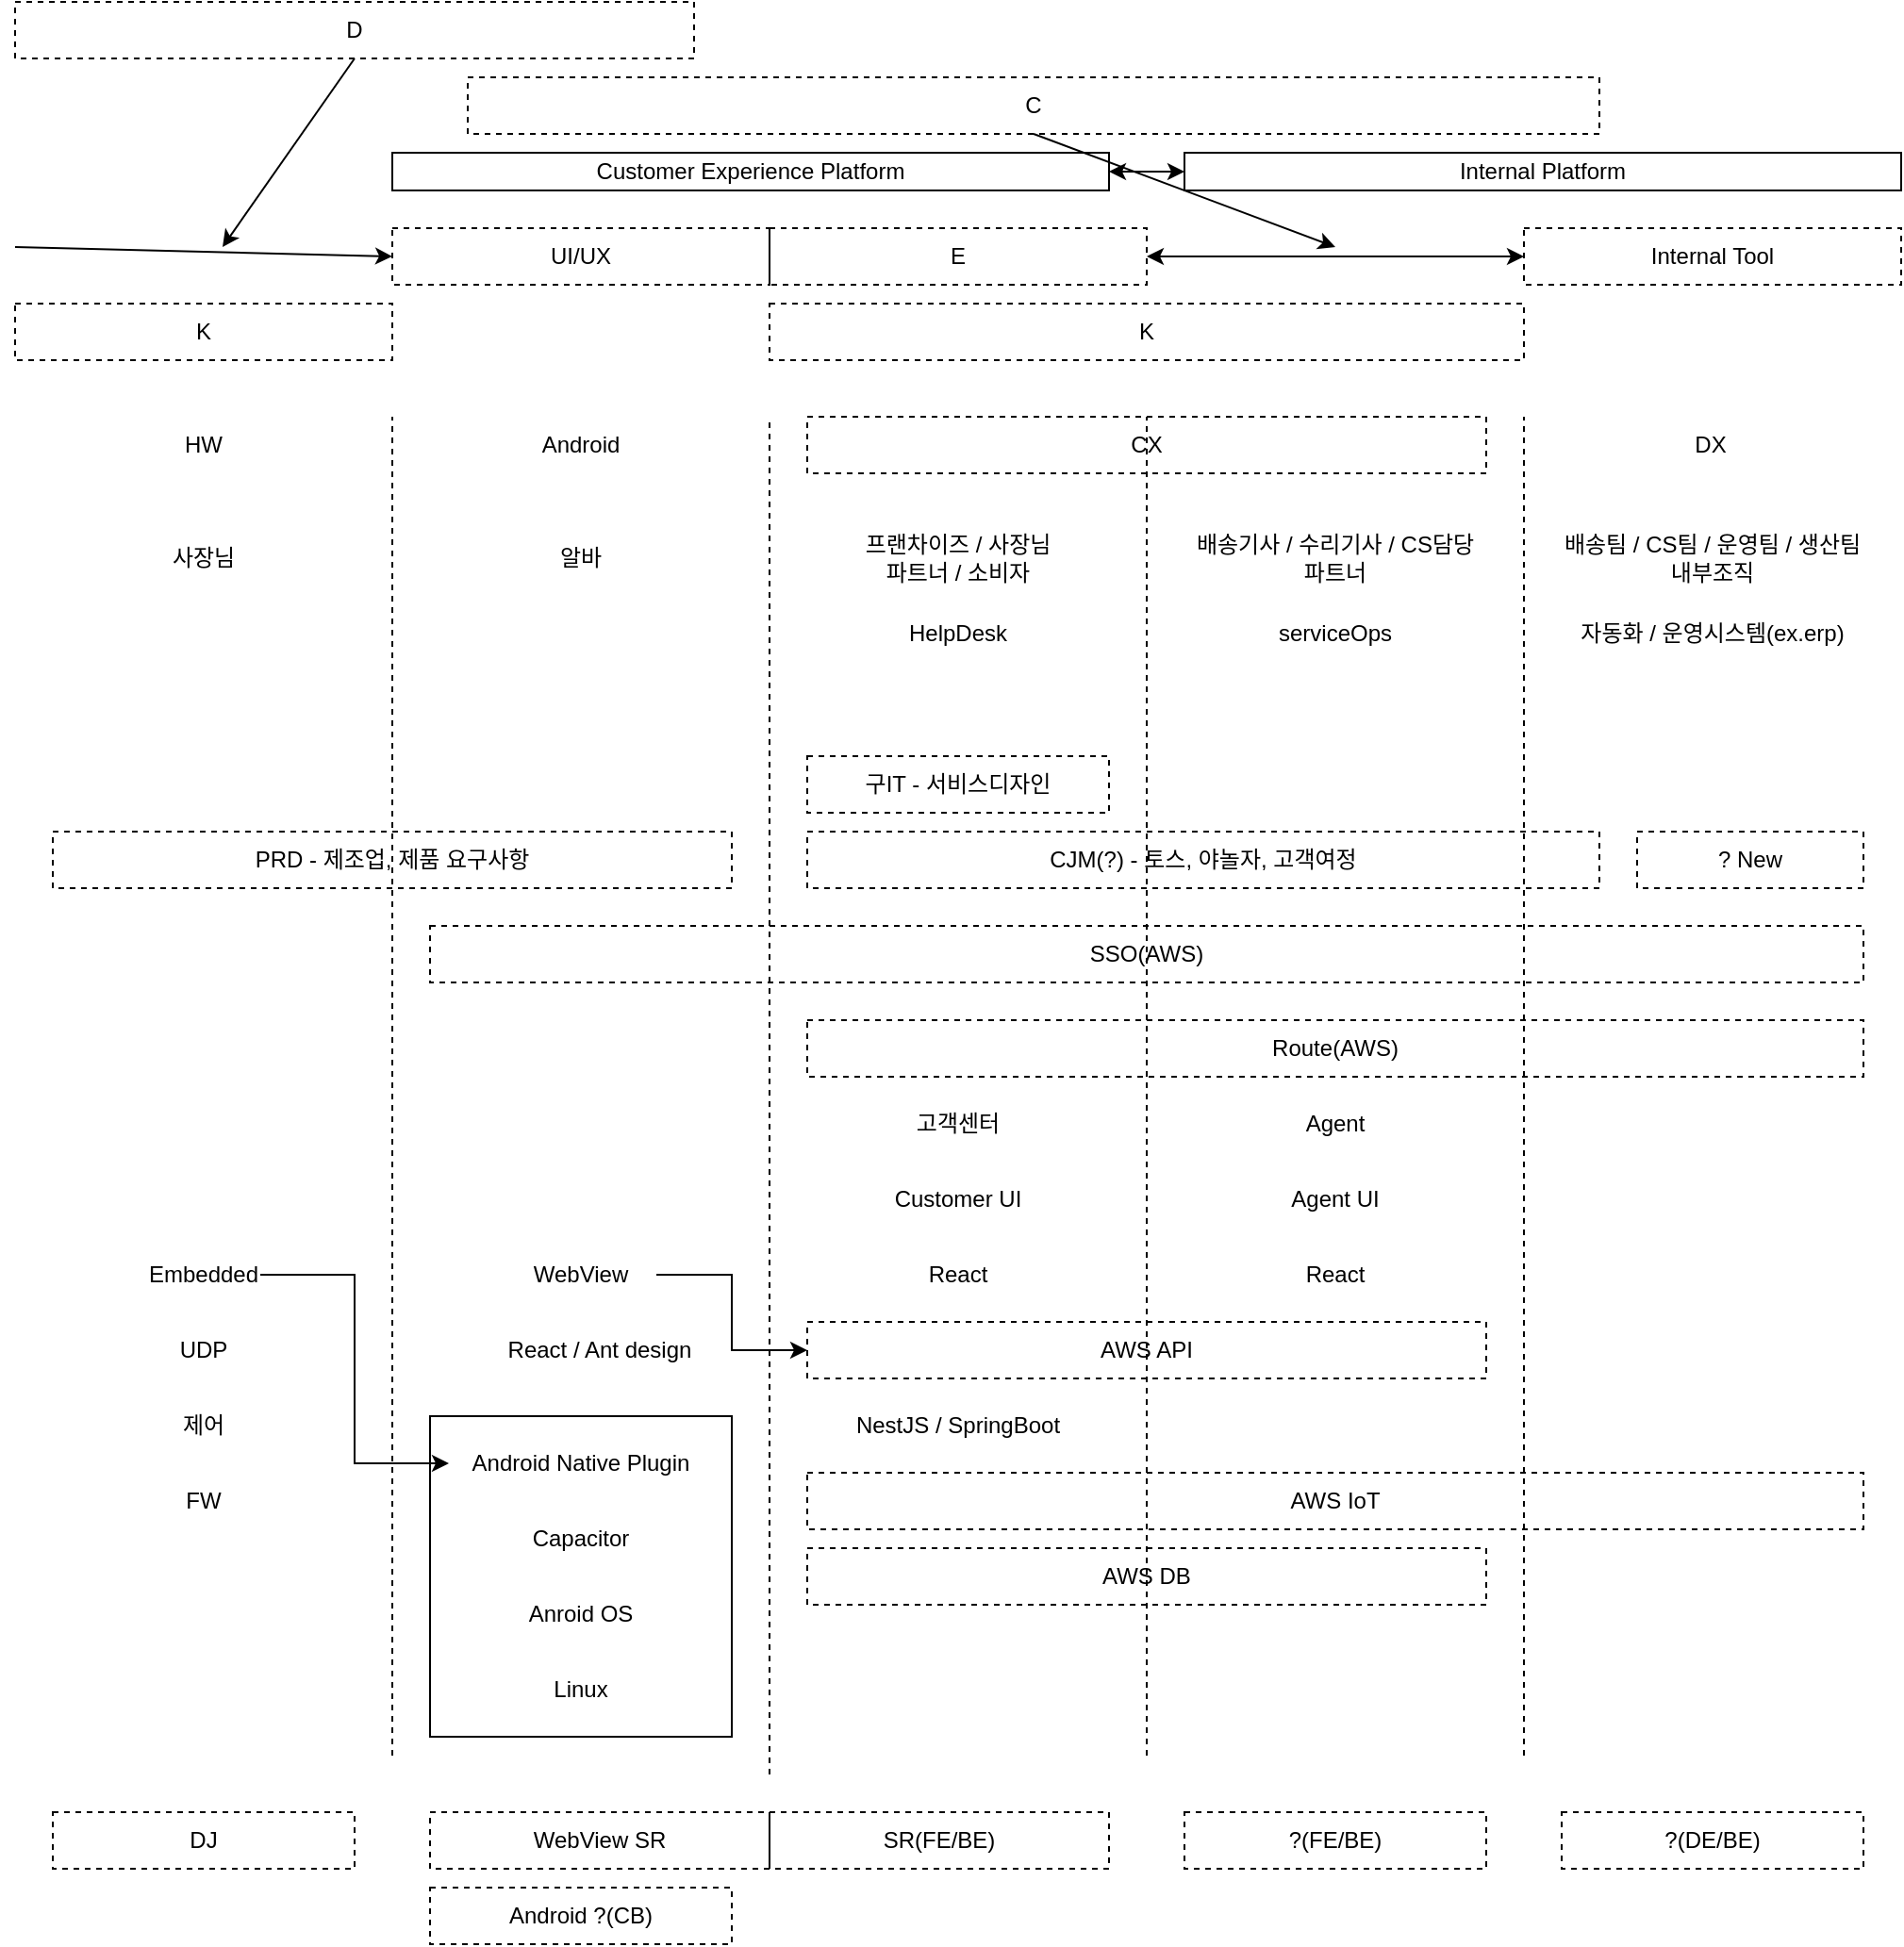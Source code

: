 <mxfile version="26.2.13">
  <diagram name="페이지-1" id="WZE22z7zHuHI3l7_kMlm">
    <mxGraphModel dx="1825" dy="1808" grid="1" gridSize="10" guides="1" tooltips="1" connect="1" arrows="1" fold="1" page="1" pageScale="1" pageWidth="827" pageHeight="1169" math="0" shadow="0">
      <root>
        <mxCell id="0" />
        <mxCell id="1" parent="0" />
        <mxCell id="M86IooEqDLAafIwks_xU-67" value="" style="rounded=0;whiteSpace=wrap;html=1;" parent="1" vertex="1">
          <mxGeometry x="220" y="720" width="160" height="170" as="geometry" />
        </mxCell>
        <mxCell id="M86IooEqDLAafIwks_xU-2" value="" style="endArrow=none;html=1;rounded=0;dashed=1;" parent="1" edge="1">
          <mxGeometry width="50" height="50" relative="1" as="geometry">
            <mxPoint x="200" y="900" as="sourcePoint" />
            <mxPoint x="200" y="190" as="targetPoint" />
          </mxGeometry>
        </mxCell>
        <mxCell id="M86IooEqDLAafIwks_xU-3" value="" style="endArrow=none;html=1;rounded=0;dashed=1;" parent="1" edge="1">
          <mxGeometry width="50" height="50" relative="1" as="geometry">
            <mxPoint x="400" y="910" as="sourcePoint" />
            <mxPoint x="400" y="190" as="targetPoint" />
          </mxGeometry>
        </mxCell>
        <mxCell id="M86IooEqDLAafIwks_xU-4" value="" style="endArrow=none;html=1;rounded=0;dashed=1;" parent="1" edge="1">
          <mxGeometry width="50" height="50" relative="1" as="geometry">
            <mxPoint x="600" y="900" as="sourcePoint" />
            <mxPoint x="600" y="190" as="targetPoint" />
          </mxGeometry>
        </mxCell>
        <mxCell id="M86IooEqDLAafIwks_xU-41" style="edgeStyle=orthogonalEdgeStyle;rounded=0;orthogonalLoop=1;jettySize=auto;html=1;exitX=1;exitY=0.5;exitDx=0;exitDy=0;entryX=0;entryY=0.5;entryDx=0;entryDy=0;" parent="1" source="M86IooEqDLAafIwks_xU-6" target="M86IooEqDLAafIwks_xU-16" edge="1">
          <mxGeometry relative="1" as="geometry" />
        </mxCell>
        <mxCell id="M86IooEqDLAafIwks_xU-6" value="Embedded" style="text;html=1;align=center;verticalAlign=middle;whiteSpace=wrap;rounded=0;" parent="1" vertex="1">
          <mxGeometry x="70" y="630" width="60" height="30" as="geometry" />
        </mxCell>
        <mxCell id="M86IooEqDLAafIwks_xU-8" value="고객센터" style="text;html=1;align=center;verticalAlign=middle;whiteSpace=wrap;rounded=0;" parent="1" vertex="1">
          <mxGeometry x="470" y="550" width="60" height="30" as="geometry" />
        </mxCell>
        <mxCell id="M86IooEqDLAafIwks_xU-9" value="Agent" style="text;html=1;align=center;verticalAlign=middle;whiteSpace=wrap;rounded=0;" parent="1" vertex="1">
          <mxGeometry x="670" y="550" width="60" height="30" as="geometry" />
        </mxCell>
        <mxCell id="M86IooEqDLAafIwks_xU-10" value="Customer UI" style="text;html=1;align=center;verticalAlign=middle;whiteSpace=wrap;rounded=0;" parent="1" vertex="1">
          <mxGeometry x="430" y="590" width="140" height="30" as="geometry" />
        </mxCell>
        <mxCell id="M86IooEqDLAafIwks_xU-11" value="Agent UI" style="text;html=1;align=center;verticalAlign=middle;whiteSpace=wrap;rounded=0;" parent="1" vertex="1">
          <mxGeometry x="630" y="590" width="140" height="30" as="geometry" />
        </mxCell>
        <mxCell id="M86IooEqDLAafIwks_xU-12" value="WebView" style="text;html=1;align=center;verticalAlign=middle;whiteSpace=wrap;rounded=0;" parent="1" vertex="1">
          <mxGeometry x="260" y="630" width="80" height="30" as="geometry" />
        </mxCell>
        <mxCell id="M86IooEqDLAafIwks_xU-42" style="edgeStyle=orthogonalEdgeStyle;rounded=0;orthogonalLoop=1;jettySize=auto;html=1;exitX=1;exitY=0.5;exitDx=0;exitDy=0;entryX=0;entryY=0.5;entryDx=0;entryDy=0;" parent="1" source="M86IooEqDLAafIwks_xU-12" target="M86IooEqDLAafIwks_xU-20" edge="1">
          <mxGeometry relative="1" as="geometry">
            <mxPoint x="370" y="645" as="sourcePoint" />
          </mxGeometry>
        </mxCell>
        <mxCell id="M86IooEqDLAafIwks_xU-13" value="React / Ant design" style="text;html=1;align=center;verticalAlign=middle;whiteSpace=wrap;rounded=0;" parent="1" vertex="1">
          <mxGeometry x="240" y="670" width="140" height="30" as="geometry" />
        </mxCell>
        <mxCell id="M86IooEqDLAafIwks_xU-14" value="React" style="text;html=1;align=center;verticalAlign=middle;whiteSpace=wrap;rounded=0;" parent="1" vertex="1">
          <mxGeometry x="430" y="630" width="140" height="30" as="geometry" />
        </mxCell>
        <mxCell id="M86IooEqDLAafIwks_xU-15" value="React" style="text;html=1;align=center;verticalAlign=middle;whiteSpace=wrap;rounded=0;" parent="1" vertex="1">
          <mxGeometry x="630" y="630" width="140" height="30" as="geometry" />
        </mxCell>
        <mxCell id="M86IooEqDLAafIwks_xU-16" value="Android Native Plugin" style="text;html=1;align=center;verticalAlign=middle;whiteSpace=wrap;rounded=0;" parent="1" vertex="1">
          <mxGeometry x="230" y="730" width="140" height="30" as="geometry" />
        </mxCell>
        <mxCell id="M86IooEqDLAafIwks_xU-17" value="Capacitor" style="text;html=1;align=center;verticalAlign=middle;whiteSpace=wrap;rounded=0;" parent="1" vertex="1">
          <mxGeometry x="230" y="770" width="140" height="30" as="geometry" />
        </mxCell>
        <mxCell id="M86IooEqDLAafIwks_xU-18" value="Anroid OS" style="text;html=1;align=center;verticalAlign=middle;whiteSpace=wrap;rounded=0;" parent="1" vertex="1">
          <mxGeometry x="230" y="810" width="140" height="30" as="geometry" />
        </mxCell>
        <mxCell id="M86IooEqDLAafIwks_xU-19" value="Linux" style="text;html=1;align=center;verticalAlign=middle;whiteSpace=wrap;rounded=0;" parent="1" vertex="1">
          <mxGeometry x="230" y="850" width="140" height="30" as="geometry" />
        </mxCell>
        <mxCell id="M86IooEqDLAafIwks_xU-20" value="AWS API" style="text;html=1;align=center;verticalAlign=middle;whiteSpace=wrap;rounded=0;strokeColor=default;dashed=1;" parent="1" vertex="1">
          <mxGeometry x="420" y="670" width="360" height="30" as="geometry" />
        </mxCell>
        <mxCell id="M86IooEqDLAafIwks_xU-21" value="NestJS / SpringBoot" style="text;html=1;align=center;verticalAlign=middle;whiteSpace=wrap;rounded=0;" parent="1" vertex="1">
          <mxGeometry x="400" y="710" width="200" height="30" as="geometry" />
        </mxCell>
        <mxCell id="M86IooEqDLAafIwks_xU-23" value="AWS IoT" style="text;html=1;align=center;verticalAlign=middle;whiteSpace=wrap;rounded=0;strokeColor=default;dashed=1;" parent="1" vertex="1">
          <mxGeometry x="420" y="750" width="560" height="30" as="geometry" />
        </mxCell>
        <mxCell id="M86IooEqDLAafIwks_xU-24" value="AWS DB" style="text;html=1;align=center;verticalAlign=middle;whiteSpace=wrap;rounded=0;strokeColor=default;dashed=1;" parent="1" vertex="1">
          <mxGeometry x="420" y="790" width="360" height="30" as="geometry" />
        </mxCell>
        <mxCell id="M86IooEqDLAafIwks_xU-27" value="" style="endArrow=none;html=1;rounded=0;dashed=1;" parent="1" edge="1">
          <mxGeometry width="50" height="50" relative="1" as="geometry">
            <mxPoint x="800" y="900" as="sourcePoint" />
            <mxPoint x="800" y="190" as="targetPoint" />
          </mxGeometry>
        </mxCell>
        <mxCell id="M86IooEqDLAafIwks_xU-28" value="PRD - 제조업, 제품 요구사항" style="text;html=1;align=center;verticalAlign=middle;whiteSpace=wrap;rounded=0;dashed=1;strokeColor=default;" parent="1" vertex="1">
          <mxGeometry x="20" y="410" width="360" height="30" as="geometry" />
        </mxCell>
        <mxCell id="M86IooEqDLAafIwks_xU-30" value="CJM(?) - 토스, 야놀자, 고객여정" style="text;html=1;align=center;verticalAlign=middle;whiteSpace=wrap;rounded=0;dashed=1;strokeColor=default;" parent="1" vertex="1">
          <mxGeometry x="420" y="410" width="420" height="30" as="geometry" />
        </mxCell>
        <mxCell id="M86IooEqDLAafIwks_xU-32" value="? New" style="text;html=1;align=center;verticalAlign=middle;whiteSpace=wrap;rounded=0;dashed=1;strokeColor=default;" parent="1" vertex="1">
          <mxGeometry x="860" y="410" width="120" height="30" as="geometry" />
        </mxCell>
        <mxCell id="M86IooEqDLAafIwks_xU-33" value="CX" style="text;html=1;align=center;verticalAlign=middle;whiteSpace=wrap;rounded=0;strokeColor=default;dashed=1;" parent="1" vertex="1">
          <mxGeometry x="420" y="190" width="360" height="30" as="geometry" />
        </mxCell>
        <mxCell id="M86IooEqDLAafIwks_xU-35" value="DX" style="text;html=1;align=center;verticalAlign=middle;whiteSpace=wrap;rounded=0;" parent="1" vertex="1">
          <mxGeometry x="868.5" y="190" width="60" height="30" as="geometry" />
        </mxCell>
        <mxCell id="M86IooEqDLAafIwks_xU-36" value="Android" style="text;html=1;align=center;verticalAlign=middle;whiteSpace=wrap;rounded=0;" parent="1" vertex="1">
          <mxGeometry x="270" y="190" width="60" height="30" as="geometry" />
        </mxCell>
        <mxCell id="M86IooEqDLAafIwks_xU-37" value="HW" style="text;html=1;align=center;verticalAlign=middle;whiteSpace=wrap;rounded=0;" parent="1" vertex="1">
          <mxGeometry x="70" y="190" width="60" height="30" as="geometry" />
        </mxCell>
        <mxCell id="M86IooEqDLAafIwks_xU-38" value="UDP" style="text;html=1;align=center;verticalAlign=middle;whiteSpace=wrap;rounded=0;" parent="1" vertex="1">
          <mxGeometry x="70" y="670" width="60" height="30" as="geometry" />
        </mxCell>
        <mxCell id="M86IooEqDLAafIwks_xU-39" value="제어" style="text;html=1;align=center;verticalAlign=middle;whiteSpace=wrap;rounded=0;" parent="1" vertex="1">
          <mxGeometry x="70" y="710" width="60" height="30" as="geometry" />
        </mxCell>
        <mxCell id="M86IooEqDLAafIwks_xU-40" value="FW" style="text;html=1;align=center;verticalAlign=middle;whiteSpace=wrap;rounded=0;" parent="1" vertex="1">
          <mxGeometry x="70" y="750" width="60" height="30" as="geometry" />
        </mxCell>
        <mxCell id="M86IooEqDLAafIwks_xU-44" value="SSO(AWS)" style="text;html=1;align=center;verticalAlign=middle;whiteSpace=wrap;rounded=0;strokeColor=default;dashed=1;" parent="1" vertex="1">
          <mxGeometry x="220" y="460" width="760" height="30" as="geometry" />
        </mxCell>
        <mxCell id="M86IooEqDLAafIwks_xU-45" value="Route(AWS)" style="text;html=1;align=center;verticalAlign=middle;whiteSpace=wrap;rounded=0;strokeColor=default;dashed=1;" parent="1" vertex="1">
          <mxGeometry x="420" y="510" width="560" height="30" as="geometry" />
        </mxCell>
        <mxCell id="M86IooEqDLAafIwks_xU-46" value="자동화 / 운영시스템(ex.erp)" style="text;html=1;align=center;verticalAlign=middle;whiteSpace=wrap;rounded=0;" parent="1" vertex="1">
          <mxGeometry x="800" y="290" width="200" height="30" as="geometry" />
        </mxCell>
        <mxCell id="M86IooEqDLAafIwks_xU-48" value="serviceOps" style="text;html=1;align=center;verticalAlign=middle;whiteSpace=wrap;rounded=0;" parent="1" vertex="1">
          <mxGeometry x="670" y="290" width="60" height="30" as="geometry" />
        </mxCell>
        <mxCell id="M86IooEqDLAafIwks_xU-50" value="D" style="text;html=1;align=center;verticalAlign=middle;whiteSpace=wrap;rounded=0;dashed=1;strokeColor=default;" parent="1" vertex="1">
          <mxGeometry y="-30" width="360" height="30" as="geometry" />
        </mxCell>
        <mxCell id="M86IooEqDLAafIwks_xU-51" value="C" style="text;html=1;align=center;verticalAlign=middle;whiteSpace=wrap;rounded=0;dashed=1;strokeColor=default;" parent="1" vertex="1">
          <mxGeometry x="240" y="10" width="600" height="30" as="geometry" />
        </mxCell>
        <mxCell id="M86IooEqDLAafIwks_xU-52" value="E" style="text;html=1;align=center;verticalAlign=middle;whiteSpace=wrap;rounded=0;dashed=1;strokeColor=default;" parent="1" vertex="1">
          <mxGeometry x="400" y="90" width="200" height="30" as="geometry" />
        </mxCell>
        <mxCell id="M86IooEqDLAafIwks_xU-53" value="DJ" style="text;html=1;align=center;verticalAlign=middle;whiteSpace=wrap;rounded=0;dashed=1;strokeColor=default;" parent="1" vertex="1">
          <mxGeometry x="20" y="930" width="160" height="30" as="geometry" />
        </mxCell>
        <mxCell id="M86IooEqDLAafIwks_xU-54" value="SR(FE/BE)" style="text;html=1;align=center;verticalAlign=middle;whiteSpace=wrap;rounded=0;dashed=1;strokeColor=default;" parent="1" vertex="1">
          <mxGeometry x="400" y="930" width="180" height="30" as="geometry" />
        </mxCell>
        <mxCell id="M86IooEqDLAafIwks_xU-55" value="WebView SR" style="text;html=1;align=center;verticalAlign=middle;whiteSpace=wrap;rounded=0;dashed=1;strokeColor=default;" parent="1" vertex="1">
          <mxGeometry x="220" y="930" width="180" height="30" as="geometry" />
        </mxCell>
        <mxCell id="M86IooEqDLAafIwks_xU-56" value="Android ?(CB)" style="text;html=1;align=center;verticalAlign=middle;whiteSpace=wrap;rounded=0;dashed=1;strokeColor=default;" parent="1" vertex="1">
          <mxGeometry x="220" y="970" width="160" height="30" as="geometry" />
        </mxCell>
        <mxCell id="M86IooEqDLAafIwks_xU-57" value="?(FE/BE)" style="text;html=1;align=center;verticalAlign=middle;whiteSpace=wrap;rounded=0;dashed=1;strokeColor=default;" parent="1" vertex="1">
          <mxGeometry x="620" y="930" width="160" height="30" as="geometry" />
        </mxCell>
        <mxCell id="M86IooEqDLAafIwks_xU-58" value="?(DE/BE)" style="text;html=1;align=center;verticalAlign=middle;whiteSpace=wrap;rounded=0;dashed=1;strokeColor=default;" parent="1" vertex="1">
          <mxGeometry x="820" y="930" width="160" height="30" as="geometry" />
        </mxCell>
        <mxCell id="M86IooEqDLAafIwks_xU-59" value="HelpDesk" style="text;html=1;align=center;verticalAlign=middle;whiteSpace=wrap;rounded=0;" parent="1" vertex="1">
          <mxGeometry x="470" y="290" width="60" height="30" as="geometry" />
        </mxCell>
        <mxCell id="M86IooEqDLAafIwks_xU-60" value="사장님" style="text;html=1;align=center;verticalAlign=middle;whiteSpace=wrap;rounded=0;" parent="1" vertex="1">
          <mxGeometry x="55" y="250" width="90" height="30" as="geometry" />
        </mxCell>
        <mxCell id="M86IooEqDLAafIwks_xU-61" value="알바" style="text;html=1;align=center;verticalAlign=middle;whiteSpace=wrap;rounded=0;" parent="1" vertex="1">
          <mxGeometry x="270" y="250" width="60" height="30" as="geometry" />
        </mxCell>
        <mxCell id="M86IooEqDLAafIwks_xU-62" value="프랜차이즈 / 사장님&lt;br&gt;파트너 / 소비자" style="text;html=1;align=center;verticalAlign=middle;whiteSpace=wrap;rounded=0;" parent="1" vertex="1">
          <mxGeometry x="420" y="250" width="160" height="30" as="geometry" />
        </mxCell>
        <mxCell id="M86IooEqDLAafIwks_xU-63" value="배송기사 / 수리기사 / CS담당&lt;br&gt;파트너" style="text;html=1;align=center;verticalAlign=middle;whiteSpace=wrap;rounded=0;" parent="1" vertex="1">
          <mxGeometry x="620" y="250" width="160" height="30" as="geometry" />
        </mxCell>
        <mxCell id="M86IooEqDLAafIwks_xU-64" value="배송팀 / CS팀 / 운영팀 / 생산팀&lt;br&gt;내부조직" style="text;html=1;align=center;verticalAlign=middle;whiteSpace=wrap;rounded=0;" parent="1" vertex="1">
          <mxGeometry x="820" y="250" width="160" height="30" as="geometry" />
        </mxCell>
        <mxCell id="M86IooEqDLAafIwks_xU-65" value="K" style="text;html=1;align=center;verticalAlign=middle;whiteSpace=wrap;rounded=0;dashed=1;strokeColor=default;" parent="1" vertex="1">
          <mxGeometry x="400" y="130" width="400" height="30" as="geometry" />
        </mxCell>
        <mxCell id="M86IooEqDLAafIwks_xU-66" value="K" style="text;html=1;align=center;verticalAlign=middle;whiteSpace=wrap;rounded=0;dashed=1;strokeColor=default;" parent="1" vertex="1">
          <mxGeometry y="130" width="200" height="30" as="geometry" />
        </mxCell>
        <mxCell id="M86IooEqDLAafIwks_xU-68" value="구IT - 서비스디자인" style="text;html=1;align=center;verticalAlign=middle;whiteSpace=wrap;rounded=0;dashed=1;strokeColor=default;" parent="1" vertex="1">
          <mxGeometry x="420" y="370" width="160" height="30" as="geometry" />
        </mxCell>
        <mxCell id="M86IooEqDLAafIwks_xU-69" value="Internal Tool" style="text;html=1;align=center;verticalAlign=middle;whiteSpace=wrap;rounded=0;dashed=1;strokeColor=default;" parent="1" vertex="1">
          <mxGeometry x="800" y="90" width="200" height="30" as="geometry" />
        </mxCell>
        <mxCell id="SJdh64e2YzuqiiGv0VRu-1" value="Internal Platform" style="rounded=0;whiteSpace=wrap;html=1;" parent="1" vertex="1">
          <mxGeometry x="620" y="50" width="380" height="20" as="geometry" />
        </mxCell>
        <mxCell id="SJdh64e2YzuqiiGv0VRu-2" value="Customer Experience Platform" style="rounded=0;whiteSpace=wrap;html=1;" parent="1" vertex="1">
          <mxGeometry x="200" y="50" width="380" height="20" as="geometry" />
        </mxCell>
        <mxCell id="SJdh64e2YzuqiiGv0VRu-3" value="UI/UX" style="text;html=1;align=center;verticalAlign=middle;whiteSpace=wrap;rounded=0;dashed=1;strokeColor=default;" parent="1" vertex="1">
          <mxGeometry x="200" y="90" width="200" height="30" as="geometry" />
        </mxCell>
        <mxCell id="SJdh64e2YzuqiiGv0VRu-4" value="" style="endArrow=classic;startArrow=classic;html=1;rounded=0;entryX=0;entryY=0.5;entryDx=0;entryDy=0;exitX=1;exitY=0.5;exitDx=0;exitDy=0;" parent="1" source="SJdh64e2YzuqiiGv0VRu-2" target="SJdh64e2YzuqiiGv0VRu-1" edge="1">
          <mxGeometry width="100" height="100" relative="1" as="geometry">
            <mxPoint x="530" y="130" as="sourcePoint" />
            <mxPoint x="630" y="30" as="targetPoint" />
          </mxGeometry>
        </mxCell>
        <mxCell id="LkE86forte0r7mT35dKI-1" value="" style="endArrow=classic;startArrow=classic;html=1;rounded=0;entryX=0;entryY=0.5;entryDx=0;entryDy=0;exitX=1;exitY=0.5;exitDx=0;exitDy=0;" edge="1" parent="1" source="M86IooEqDLAafIwks_xU-52" target="M86IooEqDLAafIwks_xU-69">
          <mxGeometry width="50" height="50" relative="1" as="geometry">
            <mxPoint x="490" y="130" as="sourcePoint" />
            <mxPoint x="540" y="80" as="targetPoint" />
          </mxGeometry>
        </mxCell>
        <mxCell id="LkE86forte0r7mT35dKI-2" value="" style="endArrow=classic;html=1;rounded=0;entryX=0;entryY=0.5;entryDx=0;entryDy=0;" edge="1" parent="1" target="SJdh64e2YzuqiiGv0VRu-3">
          <mxGeometry width="50" height="50" relative="1" as="geometry">
            <mxPoint y="100" as="sourcePoint" />
            <mxPoint x="540" y="80" as="targetPoint" />
          </mxGeometry>
        </mxCell>
        <mxCell id="LkE86forte0r7mT35dKI-3" value="" style="endArrow=classic;html=1;rounded=0;exitX=0.5;exitY=1;exitDx=0;exitDy=0;" edge="1" parent="1" source="M86IooEqDLAafIwks_xU-50">
          <mxGeometry width="50" height="50" relative="1" as="geometry">
            <mxPoint x="490" y="130" as="sourcePoint" />
            <mxPoint x="110" y="100" as="targetPoint" />
          </mxGeometry>
        </mxCell>
        <mxCell id="LkE86forte0r7mT35dKI-4" value="" style="endArrow=classic;html=1;rounded=0;exitX=0.5;exitY=1;exitDx=0;exitDy=0;" edge="1" parent="1" source="M86IooEqDLAafIwks_xU-51">
          <mxGeometry width="50" height="50" relative="1" as="geometry">
            <mxPoint x="190" y="10" as="sourcePoint" />
            <mxPoint x="700" y="100" as="targetPoint" />
          </mxGeometry>
        </mxCell>
      </root>
    </mxGraphModel>
  </diagram>
</mxfile>
